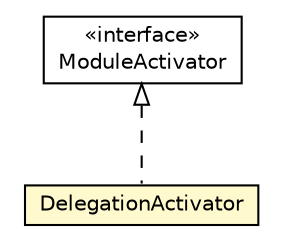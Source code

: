 #!/usr/local/bin/dot
#
# Class diagram 
# Generated by UMLGraph version R5_6-24-gf6e263 (http://www.umlgraph.org/)
#

digraph G {
	edge [fontname="Helvetica",fontsize=10,labelfontname="Helvetica",labelfontsize=10];
	node [fontname="Helvetica",fontsize=10,shape=plaintext];
	nodesep=0.25;
	ranksep=0.5;
	// org.universAAL.middleware.container.ModuleActivator
	c3425427 [label=<<table title="org.universAAL.middleware.container.ModuleActivator" border="0" cellborder="1" cellspacing="0" cellpadding="2" port="p" href="../../../middleware/container/ModuleActivator.html">
		<tr><td><table border="0" cellspacing="0" cellpadding="1">
<tr><td align="center" balign="center"> &#171;interface&#187; </td></tr>
<tr><td align="center" balign="center"> ModuleActivator </td></tr>
		</table></td></tr>
		</table>>, URL="../../../middleware/container/ModuleActivator.html", fontname="Helvetica", fontcolor="black", fontsize=10.0];
	// org.universAAL.security.authorisator.delegation.DelegationActivator
	c3427376 [label=<<table title="org.universAAL.security.authorisator.delegation.DelegationActivator" border="0" cellborder="1" cellspacing="0" cellpadding="2" port="p" bgcolor="lemonChiffon" href="./DelegationActivator.html">
		<tr><td><table border="0" cellspacing="0" cellpadding="1">
<tr><td align="center" balign="center"> DelegationActivator </td></tr>
		</table></td></tr>
		</table>>, URL="./DelegationActivator.html", fontname="Helvetica", fontcolor="black", fontsize=10.0];
	//org.universAAL.security.authorisator.delegation.DelegationActivator implements org.universAAL.middleware.container.ModuleActivator
	c3425427:p -> c3427376:p [dir=back,arrowtail=empty,style=dashed];
}

